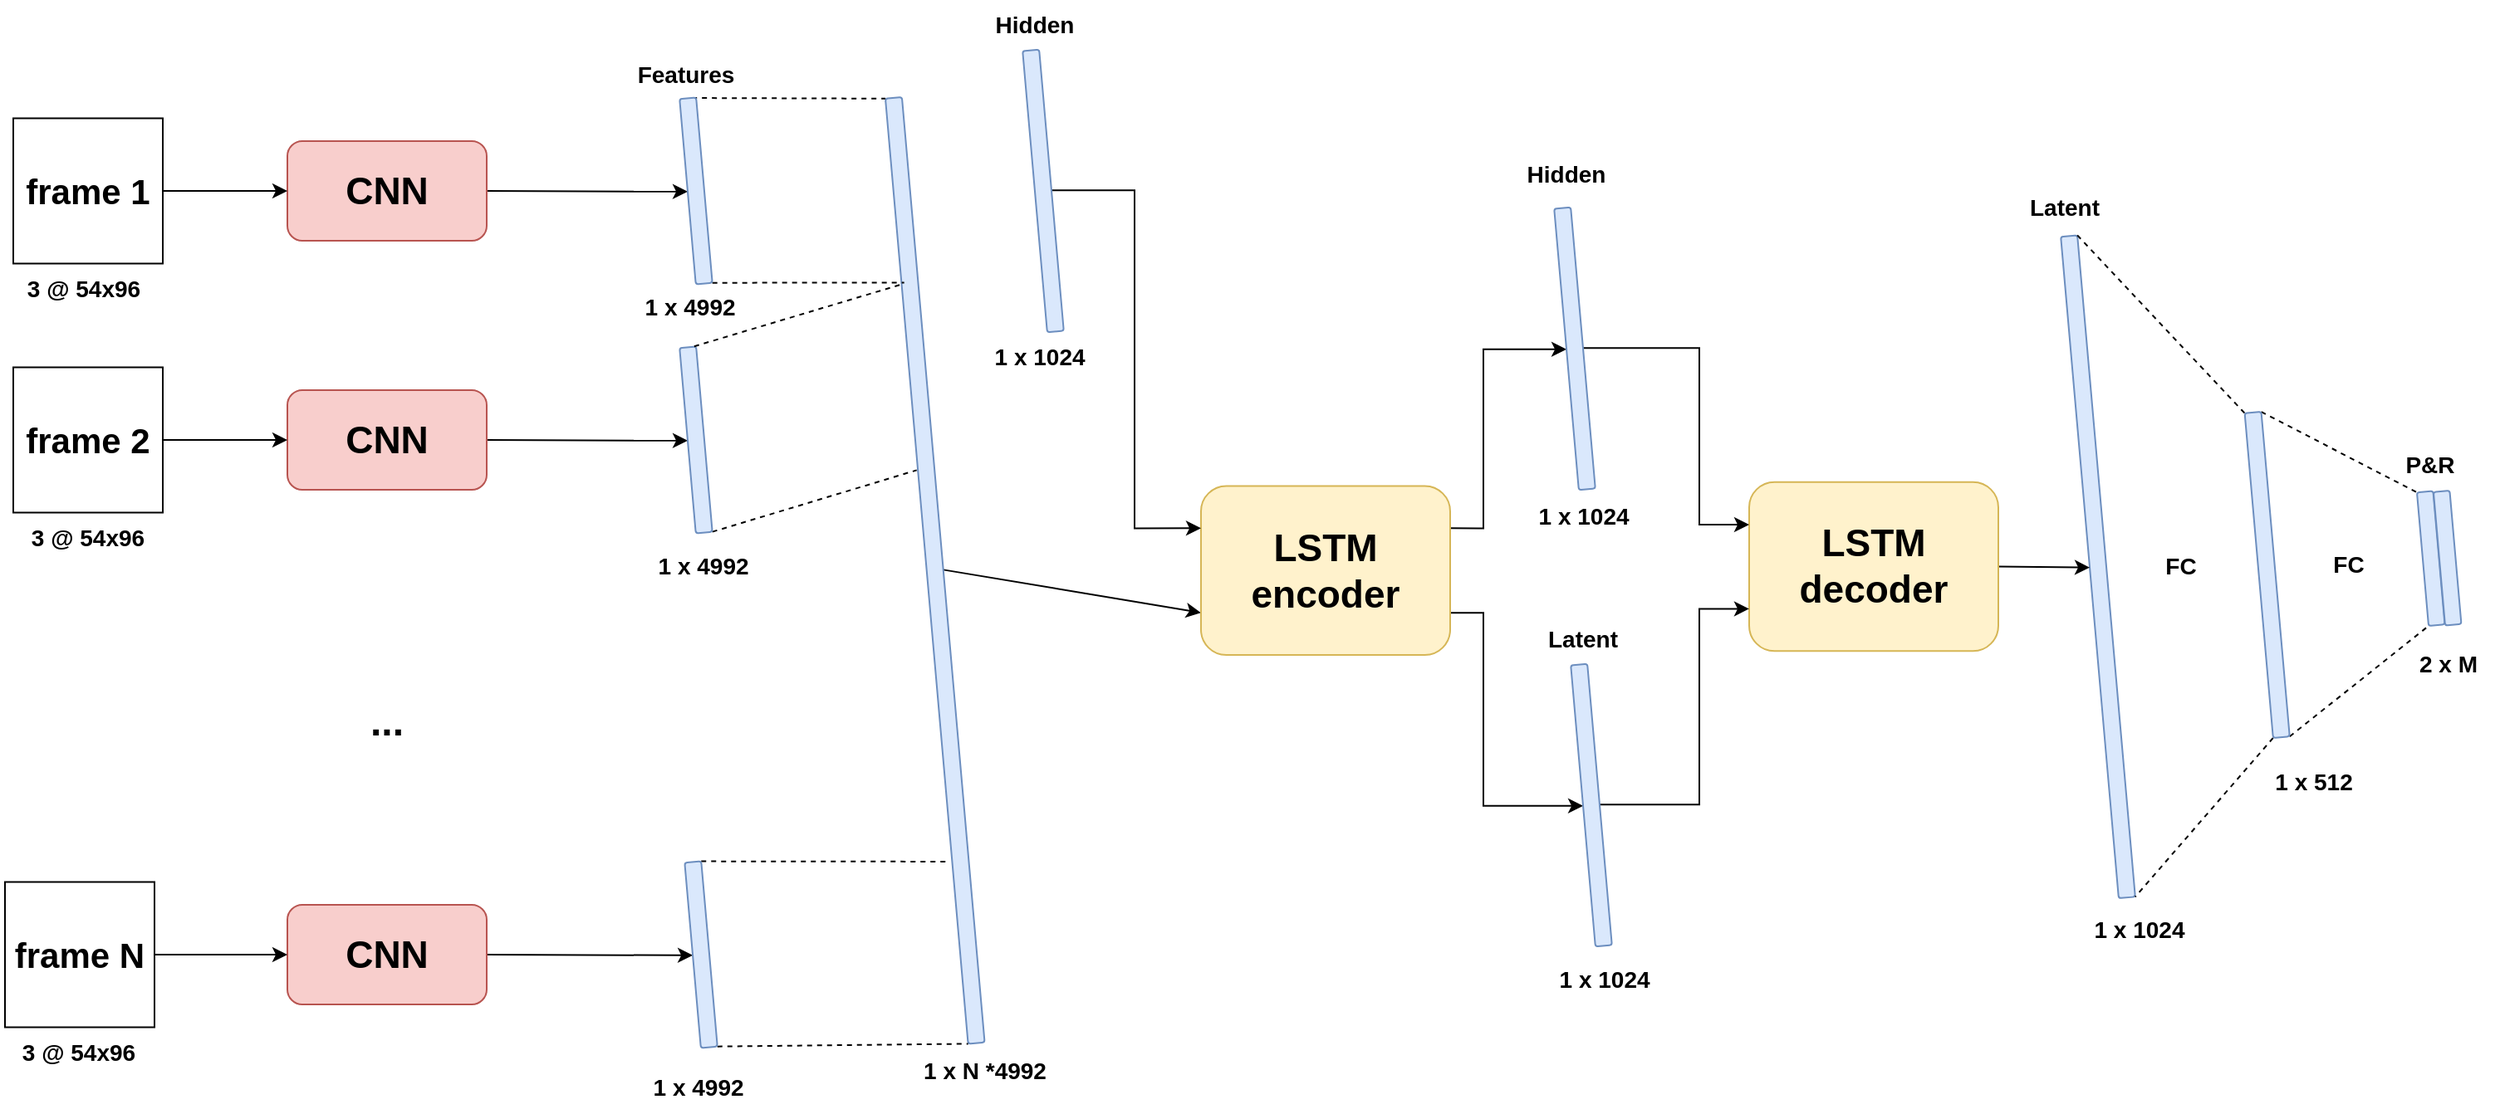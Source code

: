 <mxfile version="19.0.0" type="device"><diagram id="R2lEEEUBdFMjLlhIrx00" name="Page-1"><mxGraphModel dx="1888" dy="1589" grid="1" gridSize="10" guides="1" tooltips="1" connect="1" arrows="1" fold="1" page="1" pageScale="1" pageWidth="850" pageHeight="1100" math="0" shadow="0" extFonts="Permanent Marker^https://fonts.googleapis.com/css?family=Permanent+Marker"><root><mxCell id="0"/><mxCell id="1" parent="0"/><mxCell id="HoDhUSQH6KjxMatyn2q8-2" value="&lt;span style=&quot;font-size: 14px;&quot;&gt;&lt;font style=&quot;font-size: 14px;&quot;&gt;Latent&lt;br&gt;&lt;/font&gt;&lt;/span&gt;" style="text;html=1;strokeColor=none;fillColor=none;align=center;verticalAlign=middle;whiteSpace=wrap;rounded=0;fontStyle=1;fontSize=14;" parent="1" vertex="1"><mxGeometry x="390" y="100" width="60" height="30" as="geometry"/></mxCell><mxCell id="HoDhUSQH6KjxMatyn2q8-3" value="&lt;font style=&quot;font-size: 14px;&quot;&gt;1 x 1024&lt;/font&gt;" style="text;html=1;strokeColor=none;fillColor=none;align=center;verticalAlign=middle;whiteSpace=wrap;rounded=0;fontStyle=1;fontSize=14;" parent="1" vertex="1"><mxGeometry x="435" y="535" width="60" height="30" as="geometry"/></mxCell><mxCell id="HoDhUSQH6KjxMatyn2q8-4" value="&lt;font style=&quot;font-size: 14px;&quot;&gt;1 x 512&lt;/font&gt;" style="text;html=1;strokeColor=none;fillColor=none;align=center;verticalAlign=middle;whiteSpace=wrap;rounded=0;fontStyle=1;fontSize=14;" parent="1" vertex="1"><mxGeometry x="540" y="446.38" width="60" height="30" as="geometry"/></mxCell><mxCell id="HoDhUSQH6KjxMatyn2q8-6" value="FC" style="text;html=1;strokeColor=none;fillColor=none;align=center;verticalAlign=middle;whiteSpace=wrap;rounded=0;fontStyle=1;fontSize=14;" parent="1" vertex="1"><mxGeometry x="460" y="316.26" width="60" height="30" as="geometry"/></mxCell><mxCell id="HoDhUSQH6KjxMatyn2q8-16" value="" style="rounded=1;whiteSpace=wrap;html=1;glass=0;fontFamily=Helvetica;fontSize=14;fontColor=default;strokeColor=#6c8ebf;fillColor=#dae8fc;rotation=85;fontStyle=1" parent="1" vertex="1"><mxGeometry x="240" y="326.38" width="400" height="10" as="geometry"/></mxCell><mxCell id="HoDhUSQH6KjxMatyn2q8-19" value="" style="endArrow=none;dashed=1;html=1;rounded=0;fontFamily=Helvetica;fontSize=14;fontColor=default;entryX=0;entryY=1;entryDx=0;entryDy=0;exitX=0;exitY=0;exitDx=0;exitDy=0;fontStyle=1" parent="1" source="HoDhUSQH6KjxMatyn2q8-16" target="HoDhUSQH6KjxMatyn2q8-21" edge="1"><mxGeometry width="50" height="50" relative="1" as="geometry"><mxPoint x="315" y="345" as="sourcePoint"/><mxPoint x="522.587" y="171.199" as="targetPoint"/></mxGeometry></mxCell><mxCell id="HoDhUSQH6KjxMatyn2q8-20" value="" style="endArrow=none;dashed=1;html=1;rounded=0;fontFamily=Helvetica;fontSize=14;fontColor=default;exitX=1;exitY=1;exitDx=0;exitDy=0;entryX=1;entryY=0;entryDx=0;entryDy=0;fontStyle=1" parent="1" source="HoDhUSQH6KjxMatyn2q8-21" target="HoDhUSQH6KjxMatyn2q8-16" edge="1"><mxGeometry width="50" height="50" relative="1" as="geometry"><mxPoint x="546.991" y="450.133" as="sourcePoint"/><mxPoint x="465" y="525" as="targetPoint"/></mxGeometry></mxCell><mxCell id="HoDhUSQH6KjxMatyn2q8-36" style="edgeStyle=none;shape=connector;rounded=0;orthogonalLoop=1;jettySize=auto;html=1;exitX=0;exitY=0;exitDx=0;exitDy=0;entryX=0;entryY=1;entryDx=0;entryDy=0;dashed=1;labelBackgroundColor=default;fontFamily=Helvetica;fontSize=14;fontColor=default;endArrow=none;endFill=0;strokeColor=default;fontStyle=1" parent="1" source="HoDhUSQH6KjxMatyn2q8-21" target="HoDhUSQH6KjxMatyn2q8-28" edge="1"><mxGeometry relative="1" as="geometry"/></mxCell><mxCell id="HoDhUSQH6KjxMatyn2q8-37" style="edgeStyle=none;shape=connector;rounded=0;orthogonalLoop=1;jettySize=auto;html=1;exitX=1;exitY=0;exitDx=0;exitDy=0;dashed=1;labelBackgroundColor=default;fontFamily=Helvetica;fontSize=14;fontColor=default;endArrow=none;endFill=0;strokeColor=default;entryX=1;entryY=1;entryDx=0;entryDy=0;fontStyle=1" parent="1" source="HoDhUSQH6KjxMatyn2q8-21" target="HoDhUSQH6KjxMatyn2q8-28" edge="1"><mxGeometry relative="1" as="geometry"><mxPoint x="705" y="315" as="targetPoint"/></mxGeometry></mxCell><mxCell id="HoDhUSQH6KjxMatyn2q8-21" value="" style="rounded=1;whiteSpace=wrap;html=1;glass=0;fontFamily=Helvetica;fontSize=14;fontColor=default;strokeColor=#6c8ebf;fillColor=#dae8fc;rotation=85;fontStyle=1" parent="1" vertex="1"><mxGeometry x="443.69" y="331.26" width="196.31" height="10" as="geometry"/></mxCell><mxCell id="HoDhUSQH6KjxMatyn2q8-28" value="" style="rounded=1;whiteSpace=wrap;html=1;glass=0;fontFamily=Helvetica;fontSize=14;fontColor=default;strokeColor=#6c8ebf;fillColor=#dae8fc;rotation=85;fontStyle=1" parent="1" vertex="1"><mxGeometry x="600" y="321.49" width="80.73" height="9.77" as="geometry"/></mxCell><mxCell id="0ZArpkuyyTfxDIxIP3gR-1" style="rounded=0;orthogonalLoop=1;jettySize=auto;html=1;exitX=0.5;exitY=0;exitDx=0;exitDy=0;endArrow=classic;endFill=1;entryX=0;entryY=0.75;entryDx=0;entryDy=0;fontStyle=1;fontSize=14;" parent="1" source="HoDhUSQH6KjxMatyn2q8-30" target="0ZArpkuyyTfxDIxIP3gR-5" edge="1"><mxGeometry relative="1" as="geometry"><mxPoint x="-120" y="333" as="targetPoint"/></mxGeometry></mxCell><mxCell id="HoDhUSQH6KjxMatyn2q8-30" value="" style="rounded=1;whiteSpace=wrap;html=1;glass=0;fontFamily=Helvetica;fontSize=14;fontColor=default;strokeColor=#6c8ebf;fillColor=#dae8fc;rotation=85;fontStyle=1" parent="1" vertex="1"><mxGeometry x="-545.87" y="328.62" width="571.5" height="10" as="geometry"/></mxCell><mxCell id="HoDhUSQH6KjxMatyn2q8-33" value="" style="rounded=1;whiteSpace=wrap;html=1;glass=0;fontFamily=Helvetica;fontSize=14;fontColor=default;strokeColor=#6c8ebf;fillColor=#dae8fc;rotation=85;fontStyle=1" parent="1" vertex="1"><mxGeometry x="609.98" y="321.26" width="80.73" height="9.77" as="geometry"/></mxCell><mxCell id="HoDhUSQH6KjxMatyn2q8-34" value="&lt;span style=&quot;font-size: 14px;&quot;&gt;&lt;font style=&quot;font-size: 14px;&quot;&gt;P&amp;amp;R&lt;/font&gt;&lt;/span&gt;" style="text;html=1;strokeColor=none;fillColor=none;align=center;verticalAlign=middle;whiteSpace=wrap;rounded=0;fontStyle=1;fontSize=14;" parent="1" vertex="1"><mxGeometry x="610.37" y="255" width="60" height="30" as="geometry"/></mxCell><mxCell id="HoDhUSQH6KjxMatyn2q8-35" value="&lt;span style=&quot;font-size: 14px;&quot;&gt;&lt;font style=&quot;font-size: 14px;&quot;&gt;2 x M&lt;/font&gt;&lt;/span&gt;" style="text;html=1;strokeColor=none;fillColor=none;align=center;verticalAlign=middle;whiteSpace=wrap;rounded=0;fontStyle=1;fontSize=14;" parent="1" vertex="1"><mxGeometry x="620.73" y="375" width="60" height="30" as="geometry"/></mxCell><mxCell id="HoDhUSQH6KjxMatyn2q8-38" value="Features" style="text;html=1;strokeColor=none;fillColor=none;align=center;verticalAlign=middle;whiteSpace=wrap;rounded=0;fontStyle=1;fontSize=14;" parent="1" vertex="1"><mxGeometry x="-440" y="20" width="60" height="30" as="geometry"/></mxCell><mxCell id="HoDhUSQH6KjxMatyn2q8-39" value="&lt;font style=&quot;font-size: 14px;&quot;&gt;1 x N *4992&lt;/font&gt;" style="text;html=1;strokeColor=none;fillColor=none;align=center;verticalAlign=middle;whiteSpace=wrap;rounded=0;fontStyle=1;fontSize=14;" parent="1" vertex="1"><mxGeometry x="-270" y="620" width="80" height="30" as="geometry"/></mxCell><mxCell id="0ZArpkuyyTfxDIxIP3gR-4" style="edgeStyle=none;shape=connector;rounded=0;orthogonalLoop=1;jettySize=auto;html=1;exitX=1;exitY=0.5;exitDx=0;exitDy=0;entryX=0.5;entryY=1;entryDx=0;entryDy=0;labelBackgroundColor=default;fontFamily=Helvetica;fontSize=14;fontColor=default;endArrow=classic;endFill=1;strokeColor=default;fontStyle=1" parent="1" source="HoDhUSQH6KjxMatyn2q8-40" target="HoDhUSQH6KjxMatyn2q8-44" edge="1"><mxGeometry relative="1" as="geometry"/></mxCell><mxCell id="HoDhUSQH6KjxMatyn2q8-40" value="&lt;h1 style=&quot;font-size: 23px;&quot;&gt;CNN&lt;/h1&gt;" style="rounded=1;whiteSpace=wrap;html=1;glass=0;fontFamily=Helvetica;fontSize=23;strokeColor=#b85450;fillColor=#f8cecc;fontStyle=1" parent="1" vertex="1"><mxGeometry x="-650" y="75" width="120" height="60" as="geometry"/></mxCell><mxCell id="0ZArpkuyyTfxDIxIP3gR-3" style="edgeStyle=none;shape=connector;rounded=0;orthogonalLoop=1;jettySize=auto;html=1;exitX=1;exitY=0.5;exitDx=0;exitDy=0;entryX=0.5;entryY=1;entryDx=0;entryDy=0;labelBackgroundColor=default;fontFamily=Helvetica;fontSize=14;fontColor=default;endArrow=classic;endFill=1;strokeColor=default;fontStyle=1" parent="1" source="HoDhUSQH6KjxMatyn2q8-41" target="HoDhUSQH6KjxMatyn2q8-45" edge="1"><mxGeometry relative="1" as="geometry"/></mxCell><mxCell id="HoDhUSQH6KjxMatyn2q8-41" value="&lt;h1 style=&quot;font-size: 23px;&quot;&gt;CNN&lt;/h1&gt;" style="rounded=1;whiteSpace=wrap;html=1;glass=0;fontFamily=Helvetica;fontSize=23;strokeColor=#b85450;fillColor=#f8cecc;fontStyle=1" parent="1" vertex="1"><mxGeometry x="-650" y="225" width="120" height="60" as="geometry"/></mxCell><mxCell id="0ZArpkuyyTfxDIxIP3gR-2" style="rounded=0;orthogonalLoop=1;jettySize=auto;html=1;exitX=1;exitY=0.5;exitDx=0;exitDy=0;entryX=0.5;entryY=1;entryDx=0;entryDy=0;endArrow=classic;endFill=1;fontStyle=1;fontSize=14;" parent="1" source="HoDhUSQH6KjxMatyn2q8-42" target="HoDhUSQH6KjxMatyn2q8-53" edge="1"><mxGeometry relative="1" as="geometry"/></mxCell><mxCell id="HoDhUSQH6KjxMatyn2q8-42" value="&lt;h1 style=&quot;font-size: 23px;&quot;&gt;CNN&lt;/h1&gt;" style="rounded=1;whiteSpace=wrap;html=1;glass=0;fontFamily=Helvetica;fontSize=23;strokeColor=#b85450;fillColor=#f8cecc;fontStyle=1" parent="1" vertex="1"><mxGeometry x="-650" y="535" width="120" height="60" as="geometry"/></mxCell><mxCell id="HoDhUSQH6KjxMatyn2q8-43" value="&lt;h1 style=&quot;font-size: 24px;&quot;&gt;...&lt;/h1&gt;" style="text;html=1;strokeColor=none;fillColor=none;align=center;verticalAlign=middle;whiteSpace=wrap;rounded=0;glass=0;fontFamily=Helvetica;fontSize=24;fontColor=default;fontStyle=1" parent="1" vertex="1"><mxGeometry x="-620" y="410" width="60" height="30" as="geometry"/></mxCell><mxCell id="HoDhUSQH6KjxMatyn2q8-47" style="edgeStyle=none;shape=connector;rounded=0;orthogonalLoop=1;jettySize=auto;html=1;exitX=0;exitY=0.25;exitDx=0;exitDy=0;entryX=0;entryY=1;entryDx=0;entryDy=0;dashed=1;labelBackgroundColor=default;fontFamily=Helvetica;fontSize=14;fontColor=default;endArrow=none;endFill=0;strokeColor=default;fontStyle=1" parent="1" source="HoDhUSQH6KjxMatyn2q8-44" target="HoDhUSQH6KjxMatyn2q8-30" edge="1"><mxGeometry relative="1" as="geometry"/></mxCell><mxCell id="HoDhUSQH6KjxMatyn2q8-48" style="edgeStyle=none;shape=connector;rounded=0;orthogonalLoop=1;jettySize=auto;html=1;exitX=1;exitY=0;exitDx=0;exitDy=0;entryX=0.195;entryY=0.837;entryDx=0;entryDy=0;entryPerimeter=0;dashed=1;labelBackgroundColor=default;fontFamily=Helvetica;fontSize=14;fontColor=default;endArrow=none;endFill=0;strokeColor=default;fontStyle=1" parent="1" source="HoDhUSQH6KjxMatyn2q8-44" target="HoDhUSQH6KjxMatyn2q8-30" edge="1"><mxGeometry relative="1" as="geometry"/></mxCell><mxCell id="HoDhUSQH6KjxMatyn2q8-44" value="" style="rounded=1;whiteSpace=wrap;html=1;glass=0;fontFamily=Helvetica;fontSize=14;fontColor=default;strokeColor=#6c8ebf;fillColor=#dae8fc;rotation=85;fontStyle=1" parent="1" vertex="1"><mxGeometry x="-460.0" y="100" width="111.95" height="10" as="geometry"/></mxCell><mxCell id="HoDhUSQH6KjxMatyn2q8-49" style="edgeStyle=none;shape=connector;rounded=0;orthogonalLoop=1;jettySize=auto;html=1;exitX=1;exitY=0;exitDx=0;exitDy=0;entryX=0.393;entryY=1.071;entryDx=0;entryDy=0;entryPerimeter=0;dashed=1;labelBackgroundColor=default;fontFamily=Helvetica;fontSize=14;fontColor=default;endArrow=none;endFill=0;strokeColor=default;fontStyle=1" parent="1" source="HoDhUSQH6KjxMatyn2q8-45" target="HoDhUSQH6KjxMatyn2q8-30" edge="1"><mxGeometry relative="1" as="geometry"/></mxCell><mxCell id="HoDhUSQH6KjxMatyn2q8-45" value="" style="rounded=1;whiteSpace=wrap;html=1;glass=0;fontFamily=Helvetica;fontSize=14;fontColor=default;strokeColor=#6c8ebf;fillColor=#dae8fc;rotation=85;fontStyle=1" parent="1" vertex="1"><mxGeometry x="-460.0" y="250" width="111.95" height="10" as="geometry"/></mxCell><mxCell id="HoDhUSQH6KjxMatyn2q8-46" style="edgeStyle=none;shape=connector;rounded=0;orthogonalLoop=1;jettySize=auto;html=1;exitX=0.197;exitY=1.126;exitDx=0;exitDy=0;entryX=0;entryY=0.25;entryDx=0;entryDy=0;dashed=1;labelBackgroundColor=default;fontFamily=Helvetica;fontSize=14;fontColor=default;endArrow=none;endFill=0;strokeColor=default;exitPerimeter=0;fontStyle=1" parent="1" source="HoDhUSQH6KjxMatyn2q8-30" target="HoDhUSQH6KjxMatyn2q8-45" edge="1"><mxGeometry relative="1" as="geometry"/></mxCell><mxCell id="HoDhUSQH6KjxMatyn2q8-50" style="edgeStyle=none;shape=connector;rounded=0;orthogonalLoop=1;jettySize=auto;html=1;exitX=0.75;exitY=0;exitDx=0;exitDy=0;dashed=1;labelBackgroundColor=default;fontFamily=Helvetica;fontSize=14;fontColor=default;endArrow=none;endFill=0;strokeColor=default;fontStyle=1" parent="1" source="HoDhUSQH6KjxMatyn2q8-41" target="HoDhUSQH6KjxMatyn2q8-41" edge="1"><mxGeometry relative="1" as="geometry"/></mxCell><mxCell id="HoDhUSQH6KjxMatyn2q8-54" style="edgeStyle=none;shape=connector;rounded=0;orthogonalLoop=1;jettySize=auto;html=1;exitX=1;exitY=0;exitDx=0;exitDy=0;entryX=1;entryY=1;entryDx=0;entryDy=0;dashed=1;labelBackgroundColor=default;fontFamily=Helvetica;fontSize=14;fontColor=default;endArrow=none;endFill=0;strokeColor=default;fontStyle=1" parent="1" source="HoDhUSQH6KjxMatyn2q8-53" target="HoDhUSQH6KjxMatyn2q8-30" edge="1"><mxGeometry relative="1" as="geometry"/></mxCell><mxCell id="HoDhUSQH6KjxMatyn2q8-55" style="edgeStyle=none;shape=connector;rounded=0;orthogonalLoop=1;jettySize=auto;html=1;exitX=0;exitY=0;exitDx=0;exitDy=0;entryX=0.807;entryY=1.153;entryDx=0;entryDy=0;entryPerimeter=0;dashed=1;labelBackgroundColor=default;fontFamily=Helvetica;fontSize=14;fontColor=default;endArrow=none;endFill=0;strokeColor=default;fontStyle=1" parent="1" source="HoDhUSQH6KjxMatyn2q8-53" target="HoDhUSQH6KjxMatyn2q8-30" edge="1"><mxGeometry relative="1" as="geometry"/></mxCell><mxCell id="HoDhUSQH6KjxMatyn2q8-53" value="" style="rounded=1;whiteSpace=wrap;html=1;glass=0;fontFamily=Helvetica;fontSize=14;fontColor=default;strokeColor=#6c8ebf;fillColor=#dae8fc;rotation=85;fontStyle=1" parent="1" vertex="1"><mxGeometry x="-456.95" y="560" width="111.95" height="10" as="geometry"/></mxCell><mxCell id="0ZArpkuyyTfxDIxIP3gR-12" style="edgeStyle=orthogonalEdgeStyle;shape=connector;rounded=0;orthogonalLoop=1;jettySize=auto;html=1;exitX=1;exitY=0.25;exitDx=0;exitDy=0;labelBackgroundColor=default;fontFamily=Helvetica;fontSize=14;fontColor=default;endArrow=classic;endFill=1;strokeColor=default;entryX=0.5;entryY=1;entryDx=0;entryDy=0;fontStyle=1" parent="1" source="0ZArpkuyyTfxDIxIP3gR-5" target="0ZArpkuyyTfxDIxIP3gR-13" edge="1"><mxGeometry relative="1" as="geometry"><mxPoint x="110" y="200" as="targetPoint"/><Array as="points"><mxPoint x="70" y="308"/><mxPoint x="70" y="200"/></Array></mxGeometry></mxCell><mxCell id="0ZArpkuyyTfxDIxIP3gR-14" style="edgeStyle=orthogonalEdgeStyle;shape=connector;rounded=0;orthogonalLoop=1;jettySize=auto;html=1;exitX=1;exitY=0.75;exitDx=0;exitDy=0;entryX=0.5;entryY=1;entryDx=0;entryDy=0;labelBackgroundColor=default;fontFamily=Helvetica;fontSize=14;fontColor=default;endArrow=classic;endFill=1;strokeColor=default;fontStyle=1" parent="1" source="0ZArpkuyyTfxDIxIP3gR-5" target="0ZArpkuyyTfxDIxIP3gR-22" edge="1"><mxGeometry relative="1" as="geometry"><Array as="points"><mxPoint x="70" y="359"/><mxPoint x="70" y="475"/></Array></mxGeometry></mxCell><mxCell id="0ZArpkuyyTfxDIxIP3gR-5" value="&lt;font style=&quot;font-size: 23px;&quot;&gt;&lt;span style=&quot;font-size: 23px;&quot;&gt;LSTM encoder&lt;/span&gt;&lt;/font&gt;" style="rounded=1;whiteSpace=wrap;html=1;fontFamily=Helvetica;fontSize=23;fillColor=#fff2cc;strokeColor=#d6b656;fontStyle=1" parent="1" vertex="1"><mxGeometry x="-100" y="282.71" width="150" height="101.81" as="geometry"/></mxCell><mxCell id="0ZArpkuyyTfxDIxIP3gR-7" style="edgeStyle=none;shape=connector;rounded=0;orthogonalLoop=1;jettySize=auto;html=1;exitX=1;exitY=0.5;exitDx=0;exitDy=0;labelBackgroundColor=default;fontFamily=Helvetica;fontSize=14;fontColor=default;endArrow=classic;endFill=1;strokeColor=default;entryX=0.5;entryY=1;entryDx=0;entryDy=0;fontStyle=1" parent="1" source="0ZArpkuyyTfxDIxIP3gR-6" target="HoDhUSQH6KjxMatyn2q8-16" edge="1"><mxGeometry relative="1" as="geometry"><mxPoint x="380" y="334" as="targetPoint"/></mxGeometry></mxCell><mxCell id="0ZArpkuyyTfxDIxIP3gR-6" value="&lt;font style=&quot;font-size: 23px;&quot;&gt;&lt;span style=&quot;font-size: 23px;&quot;&gt;LSTM decoder&lt;/span&gt;&lt;/font&gt;" style="rounded=1;whiteSpace=wrap;html=1;fontFamily=Helvetica;fontSize=23;fillColor=#fff2cc;strokeColor=#d6b656;fontStyle=1" parent="1" vertex="1"><mxGeometry x="230" y="280.36" width="150" height="101.81" as="geometry"/></mxCell><mxCell id="0ZArpkuyyTfxDIxIP3gR-11" style="edgeStyle=orthogonalEdgeStyle;shape=connector;rounded=0;orthogonalLoop=1;jettySize=auto;html=1;exitX=0.5;exitY=0;exitDx=0;exitDy=0;labelBackgroundColor=default;fontFamily=Helvetica;fontSize=14;fontColor=default;endArrow=classic;endFill=1;strokeColor=default;entryX=0;entryY=0.25;entryDx=0;entryDy=0;fontStyle=1" parent="1" source="0ZArpkuyyTfxDIxIP3gR-10" target="0ZArpkuyyTfxDIxIP3gR-5" edge="1"><mxGeometry relative="1" as="geometry"><mxPoint x="-70" y="300" as="targetPoint"/><Array as="points"><mxPoint x="-140" y="105"/><mxPoint x="-140" y="308"/></Array></mxGeometry></mxCell><mxCell id="0ZArpkuyyTfxDIxIP3gR-10" value="" style="rounded=1;whiteSpace=wrap;html=1;glass=0;fontFamily=Helvetica;fontSize=14;fontColor=default;strokeColor=#6c8ebf;fillColor=#dae8fc;rotation=85;fontStyle=1" parent="1" vertex="1"><mxGeometry x="-280" y="100" width="170" height="10" as="geometry"/></mxCell><mxCell id="0ZArpkuyyTfxDIxIP3gR-15" style="edgeStyle=orthogonalEdgeStyle;shape=connector;rounded=0;orthogonalLoop=1;jettySize=auto;html=1;exitX=0.5;exitY=0;exitDx=0;exitDy=0;entryX=0;entryY=0.25;entryDx=0;entryDy=0;labelBackgroundColor=default;fontFamily=Helvetica;fontSize=14;fontColor=default;endArrow=classic;endFill=1;strokeColor=default;fontStyle=1" parent="1" source="0ZArpkuyyTfxDIxIP3gR-13" target="0ZArpkuyyTfxDIxIP3gR-6" edge="1"><mxGeometry relative="1" as="geometry"><Array as="points"><mxPoint x="200" y="200"/><mxPoint x="200" y="306"/><mxPoint x="230" y="306"/></Array></mxGeometry></mxCell><mxCell id="0ZArpkuyyTfxDIxIP3gR-13" value="" style="rounded=1;whiteSpace=wrap;html=1;glass=0;fontFamily=Helvetica;fontSize=14;fontColor=default;strokeColor=#6c8ebf;fillColor=#dae8fc;rotation=85;fontStyle=1" parent="1" vertex="1"><mxGeometry x="40" y="195" width="170" height="10" as="geometry"/></mxCell><mxCell id="0ZArpkuyyTfxDIxIP3gR-19" style="edgeStyle=orthogonalEdgeStyle;shape=connector;rounded=0;orthogonalLoop=1;jettySize=auto;html=1;exitX=1;exitY=0.5;exitDx=0;exitDy=0;entryX=0;entryY=0.5;entryDx=0;entryDy=0;labelBackgroundColor=default;fontFamily=Helvetica;fontSize=14;fontColor=default;endArrow=classic;endFill=1;strokeColor=default;fontStyle=1" parent="1" source="0ZArpkuyyTfxDIxIP3gR-16" target="HoDhUSQH6KjxMatyn2q8-40" edge="1"><mxGeometry relative="1" as="geometry"/></mxCell><mxCell id="0ZArpkuyyTfxDIxIP3gR-16" value="frame 1" style="rounded=0;whiteSpace=wrap;html=1;fontFamily=Helvetica;fontSize=21;fontColor=default;fontStyle=1" parent="1" vertex="1"><mxGeometry x="-815" y="61.25" width="90" height="87.5" as="geometry"/></mxCell><mxCell id="0ZArpkuyyTfxDIxIP3gR-18" style="edgeStyle=orthogonalEdgeStyle;shape=connector;rounded=0;orthogonalLoop=1;jettySize=auto;html=1;exitX=1;exitY=0.5;exitDx=0;exitDy=0;entryX=0;entryY=0.5;entryDx=0;entryDy=0;labelBackgroundColor=default;fontFamily=Helvetica;fontSize=14;fontColor=default;endArrow=classic;endFill=1;strokeColor=default;fontStyle=1" parent="1" source="0ZArpkuyyTfxDIxIP3gR-17" target="HoDhUSQH6KjxMatyn2q8-41" edge="1"><mxGeometry relative="1" as="geometry"/></mxCell><mxCell id="0ZArpkuyyTfxDIxIP3gR-17" value="frame 2" style="rounded=0;whiteSpace=wrap;html=1;fontFamily=Helvetica;fontSize=21;fontColor=default;fontStyle=1" parent="1" vertex="1"><mxGeometry x="-815" y="211.25" width="90" height="87.5" as="geometry"/></mxCell><mxCell id="0ZArpkuyyTfxDIxIP3gR-21" style="edgeStyle=orthogonalEdgeStyle;shape=connector;rounded=0;orthogonalLoop=1;jettySize=auto;html=1;exitX=1;exitY=0.5;exitDx=0;exitDy=0;entryX=0;entryY=0.5;entryDx=0;entryDy=0;labelBackgroundColor=default;fontFamily=Helvetica;fontSize=14;fontColor=default;endArrow=classic;endFill=1;strokeColor=default;fontStyle=1" parent="1" source="0ZArpkuyyTfxDIxIP3gR-20" target="HoDhUSQH6KjxMatyn2q8-42" edge="1"><mxGeometry relative="1" as="geometry"/></mxCell><mxCell id="0ZArpkuyyTfxDIxIP3gR-20" value="frame N" style="rounded=0;whiteSpace=wrap;html=1;fontFamily=Helvetica;fontSize=21;fontColor=default;fontStyle=1" parent="1" vertex="1"><mxGeometry x="-820" y="521.25" width="90" height="87.5" as="geometry"/></mxCell><mxCell id="0ZArpkuyyTfxDIxIP3gR-23" style="edgeStyle=orthogonalEdgeStyle;shape=connector;rounded=0;orthogonalLoop=1;jettySize=auto;html=1;exitX=0.5;exitY=0;exitDx=0;exitDy=0;entryX=0;entryY=0.75;entryDx=0;entryDy=0;labelBackgroundColor=default;fontFamily=Helvetica;fontSize=14;fontColor=default;endArrow=classic;endFill=1;strokeColor=default;fontStyle=1" parent="1" source="0ZArpkuyyTfxDIxIP3gR-22" target="0ZArpkuyyTfxDIxIP3gR-6" edge="1"><mxGeometry relative="1" as="geometry"><Array as="points"><mxPoint x="200" y="475"/><mxPoint x="200" y="357"/></Array></mxGeometry></mxCell><mxCell id="0ZArpkuyyTfxDIxIP3gR-22" value="" style="rounded=1;whiteSpace=wrap;html=1;glass=0;fontFamily=Helvetica;fontSize=14;fontColor=default;strokeColor=#6c8ebf;fillColor=#dae8fc;rotation=85;fontStyle=1" parent="1" vertex="1"><mxGeometry x="50" y="470" width="170" height="10" as="geometry"/></mxCell><mxCell id="jU6wPBBCuSHyWEdUWUVg-1" value="&lt;font style=&quot;font-size: 14px;&quot;&gt;3 @ 54x96&lt;/font&gt;" style="text;html=1;strokeColor=none;fillColor=none;align=center;verticalAlign=middle;whiteSpace=wrap;rounded=0;fontStyle=1;fontSize=14;" parent="1" vertex="1"><mxGeometry x="-815" y="148.75" width="85" height="31.25" as="geometry"/></mxCell><mxCell id="jU6wPBBCuSHyWEdUWUVg-2" value="&lt;font style=&quot;font-size: 14px;&quot;&gt;3 @ 54x96&lt;/font&gt;" style="text;html=1;strokeColor=none;fillColor=none;align=center;verticalAlign=middle;whiteSpace=wrap;rounded=0;fontStyle=1;fontSize=14;" parent="1" vertex="1"><mxGeometry x="-822.5" y="608.75" width="92.5" height="31.25" as="geometry"/></mxCell><mxCell id="jU6wPBBCuSHyWEdUWUVg-3" value="&lt;font style=&quot;font-size: 14px;&quot;&gt;3 @ 54x96&lt;/font&gt;" style="text;html=1;strokeColor=none;fillColor=none;align=center;verticalAlign=middle;whiteSpace=wrap;rounded=0;fontStyle=1;fontSize=14;" parent="1" vertex="1"><mxGeometry x="-815" y="298.75" width="90" height="31.25" as="geometry"/></mxCell><mxCell id="jU6wPBBCuSHyWEdUWUVg-4" value="&lt;font style=&quot;font-size: 14px;&quot;&gt;1 x 4992&amp;nbsp;&lt;/font&gt;" style="text;html=1;strokeColor=none;fillColor=none;align=center;verticalAlign=middle;whiteSpace=wrap;rounded=0;fontStyle=1;fontSize=14;" parent="1" vertex="1"><mxGeometry x="-440" y="160" width="69.03" height="30" as="geometry"/></mxCell><mxCell id="jU6wPBBCuSHyWEdUWUVg-5" value="&lt;font style=&quot;font-size: 14px;&quot;&gt;1 x 4992&amp;nbsp;&lt;/font&gt;" style="text;html=1;strokeColor=none;fillColor=none;align=center;verticalAlign=middle;whiteSpace=wrap;rounded=0;fontStyle=1;fontSize=14;" parent="1" vertex="1"><mxGeometry x="-430" y="316.26" width="65" height="30" as="geometry"/></mxCell><mxCell id="jU6wPBBCuSHyWEdUWUVg-6" value="&lt;font style=&quot;font-size: 14px;&quot;&gt;1 x 4992&amp;nbsp;&lt;/font&gt;" style="text;html=1;strokeColor=none;fillColor=none;align=center;verticalAlign=middle;whiteSpace=wrap;rounded=0;fontStyle=1;fontSize=14;" parent="1" vertex="1"><mxGeometry x="-435.49" y="630" width="69.03" height="30" as="geometry"/></mxCell><mxCell id="jU6wPBBCuSHyWEdUWUVg-7" value="&lt;font style=&quot;font-size: 14px;&quot;&gt;1 x 1024&amp;nbsp;&lt;/font&gt;" style="text;html=1;strokeColor=none;fillColor=none;align=center;verticalAlign=middle;whiteSpace=wrap;rounded=0;fontStyle=1;fontSize=14;" parent="1" vertex="1"><mxGeometry x="100" y="286.26" width="65" height="30" as="geometry"/></mxCell><mxCell id="jU6wPBBCuSHyWEdUWUVg-8" value="&lt;font style=&quot;font-size: 14px;&quot;&gt;1 x 1024&amp;nbsp;&lt;/font&gt;" style="text;html=1;strokeColor=none;fillColor=none;align=center;verticalAlign=middle;whiteSpace=wrap;rounded=0;fontStyle=1;fontSize=14;" parent="1" vertex="1"><mxGeometry x="110" y="565" width="70" height="30" as="geometry"/></mxCell><mxCell id="jU6wPBBCuSHyWEdUWUVg-9" value="&lt;font style=&quot;font-size: 14px;&quot;&gt;1 x 1024&amp;nbsp;&lt;/font&gt;" style="text;html=1;strokeColor=none;fillColor=none;align=center;verticalAlign=middle;whiteSpace=wrap;rounded=0;fontStyle=1;fontSize=14;" parent="1" vertex="1"><mxGeometry x="-230" y="190" width="70" height="30" as="geometry"/></mxCell><mxCell id="p7rYhbuDjpuNp7j3QzoM-9" value="&lt;span style=&quot;font-size: 14px;&quot;&gt;&lt;font style=&quot;font-size: 14px;&quot;&gt;Latent&lt;/font&gt;&lt;/span&gt;" style="text;html=1;strokeColor=none;fillColor=none;align=center;verticalAlign=middle;whiteSpace=wrap;rounded=0;fontStyle=1;fontSize=14;" parent="1" vertex="1"><mxGeometry x="100" y="360" width="60" height="30" as="geometry"/></mxCell><mxCell id="p7rYhbuDjpuNp7j3QzoM-11" value="&lt;span style=&quot;font-size: 14px;&quot;&gt;&lt;font style=&quot;font-size: 14px;&quot;&gt;Hidden&lt;/font&gt;&lt;/span&gt;" style="text;html=1;strokeColor=none;fillColor=none;align=center;verticalAlign=middle;whiteSpace=wrap;rounded=0;fontStyle=1;fontSize=14;" parent="1" vertex="1"><mxGeometry x="90" y="80" width="60" height="30" as="geometry"/></mxCell><mxCell id="p7rYhbuDjpuNp7j3QzoM-12" value="&lt;span style=&quot;font-size: 14px;&quot;&gt;&lt;font style=&quot;font-size: 14px;&quot;&gt;Hidden&lt;/font&gt;&lt;/span&gt;" style="text;html=1;strokeColor=none;fillColor=none;align=center;verticalAlign=middle;whiteSpace=wrap;rounded=0;fontStyle=1;fontSize=14;" parent="1" vertex="1"><mxGeometry x="-230" y="-10" width="60" height="30" as="geometry"/></mxCell><mxCell id="p7rYhbuDjpuNp7j3QzoM-14" value="&lt;span style=&quot;font-size: 14px;&quot;&gt;&lt;font style=&quot;font-size: 14px;&quot;&gt;FC&lt;/font&gt;&lt;/span&gt;" style="text;html=1;strokeColor=none;fillColor=none;align=center;verticalAlign=middle;whiteSpace=wrap;rounded=0;fontStyle=1;fontSize=14;" parent="1" vertex="1"><mxGeometry x="560.73" y="315" width="60" height="30" as="geometry"/></mxCell></root></mxGraphModel></diagram></mxfile>